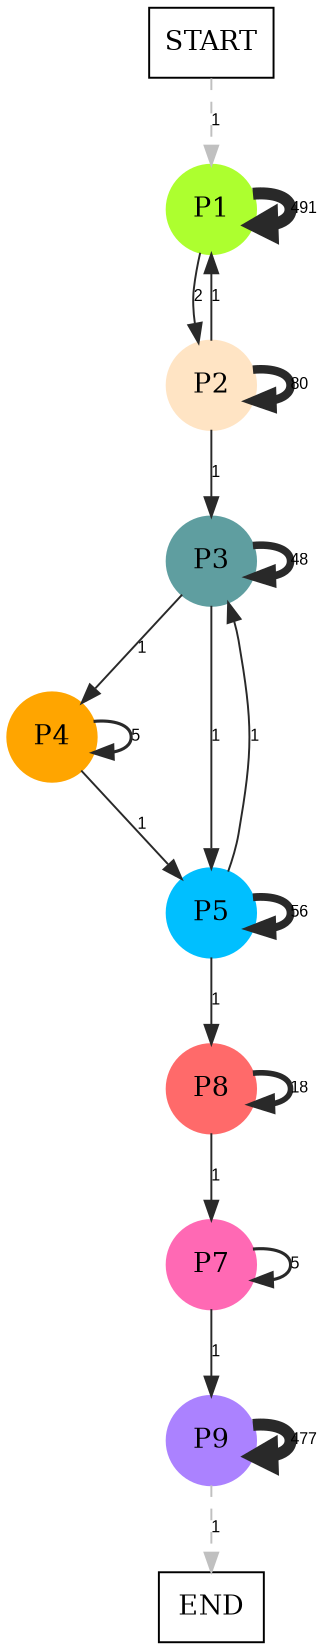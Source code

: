 digraph graphname {
	dpi = 150
	size="16,11!";
	margin = 0;
"P1" [shape=circle, color=greenyellow, style=filled]"P2" [shape=circle, color=bisque, style=filled]"P3" [shape=circle, color=cadetblue, style=filled]"P4" [shape=circle, color=orange, style=filled]"P5" [shape=circle, color=deepskyblue, style=filled]"P8" [shape=circle, color=indianred1, style=filled]"P7" [shape=circle, color=hotpink, style=filled]"P9" [shape=circle, color=mediumpurple1, style=filled]"START" [shape=box, fillcolor=white, style=filled, color=black]"END" [shape=box, fillcolor=white, style=filled, color=black]"P1" -> "P1" [ color=grey16 penwidth = "6.19644412779452"label ="491" labelfloat=false fontname="Arial" fontsize=8]
"P1" -> "P2" [ color=grey16 penwidth = "1"label ="2" labelfloat=false fontname="Arial" fontsize=8]
"P2" -> "P1" [ color=grey16 penwidth = "1"label ="1" labelfloat=false fontname="Arial" fontsize=8]
"P2" -> "P2" [ color=grey16 penwidth = "4.382026634673881"label ="80" labelfloat=false fontname="Arial" fontsize=8]
"P2" -> "P3" [ color=grey16 penwidth = "1"label ="1" labelfloat=false fontname="Arial" fontsize=8]
"P3" -> "P3" [ color=grey16 penwidth = "3.871201010907891"label ="48" labelfloat=false fontname="Arial" fontsize=8]
"P3" -> "P4" [ color=grey16 penwidth = "1"label ="1" labelfloat=false fontname="Arial" fontsize=8]
"P3" -> "P5" [ color=grey16 penwidth = "1"label ="1" labelfloat=false fontname="Arial" fontsize=8]
"P4" -> "P4" [ color=grey16 penwidth = "1.6094379124341003"label ="5" labelfloat=false fontname="Arial" fontsize=8]
"P4" -> "P5" [ color=grey16 penwidth = "1"label ="1" labelfloat=false fontname="Arial" fontsize=8]
"P5" -> "P3" [ color=grey16 penwidth = "1"label ="1" labelfloat=false fontname="Arial" fontsize=8]
"P5" -> "P5" [ color=grey16 penwidth = "4.02535169073515"label ="56" labelfloat=false fontname="Arial" fontsize=8]
"P5" -> "P8" [ color=grey16 penwidth = "1"label ="1" labelfloat=false fontname="Arial" fontsize=8]
"P8" -> "P8" [ color=grey16 penwidth = "2.8903717578961645"label ="18" labelfloat=false fontname="Arial" fontsize=8]
"P8" -> "P7" [ color=grey16 penwidth = "1"label ="1" labelfloat=false fontname="Arial" fontsize=8]
"P7" -> "P7" [ color=grey16 penwidth = "1.6094379124341003"label ="5" labelfloat=false fontname="Arial" fontsize=8]
"P7" -> "P9" [ color=grey16 penwidth = "1"label ="1" labelfloat=false fontname="Arial" fontsize=8]
"P9" -> "P9" [ color=grey16 penwidth = "6.1675164908883415"label ="477" labelfloat=false fontname="Arial" fontsize=8]
"P9" -> "END" [ style = dashed color=grey label ="1" labelfloat=false fontname="Arial" fontsize=8]
"START" -> "P1" [ style = dashed color=grey label ="1" labelfloat=false fontname="Arial" fontsize=8]
}